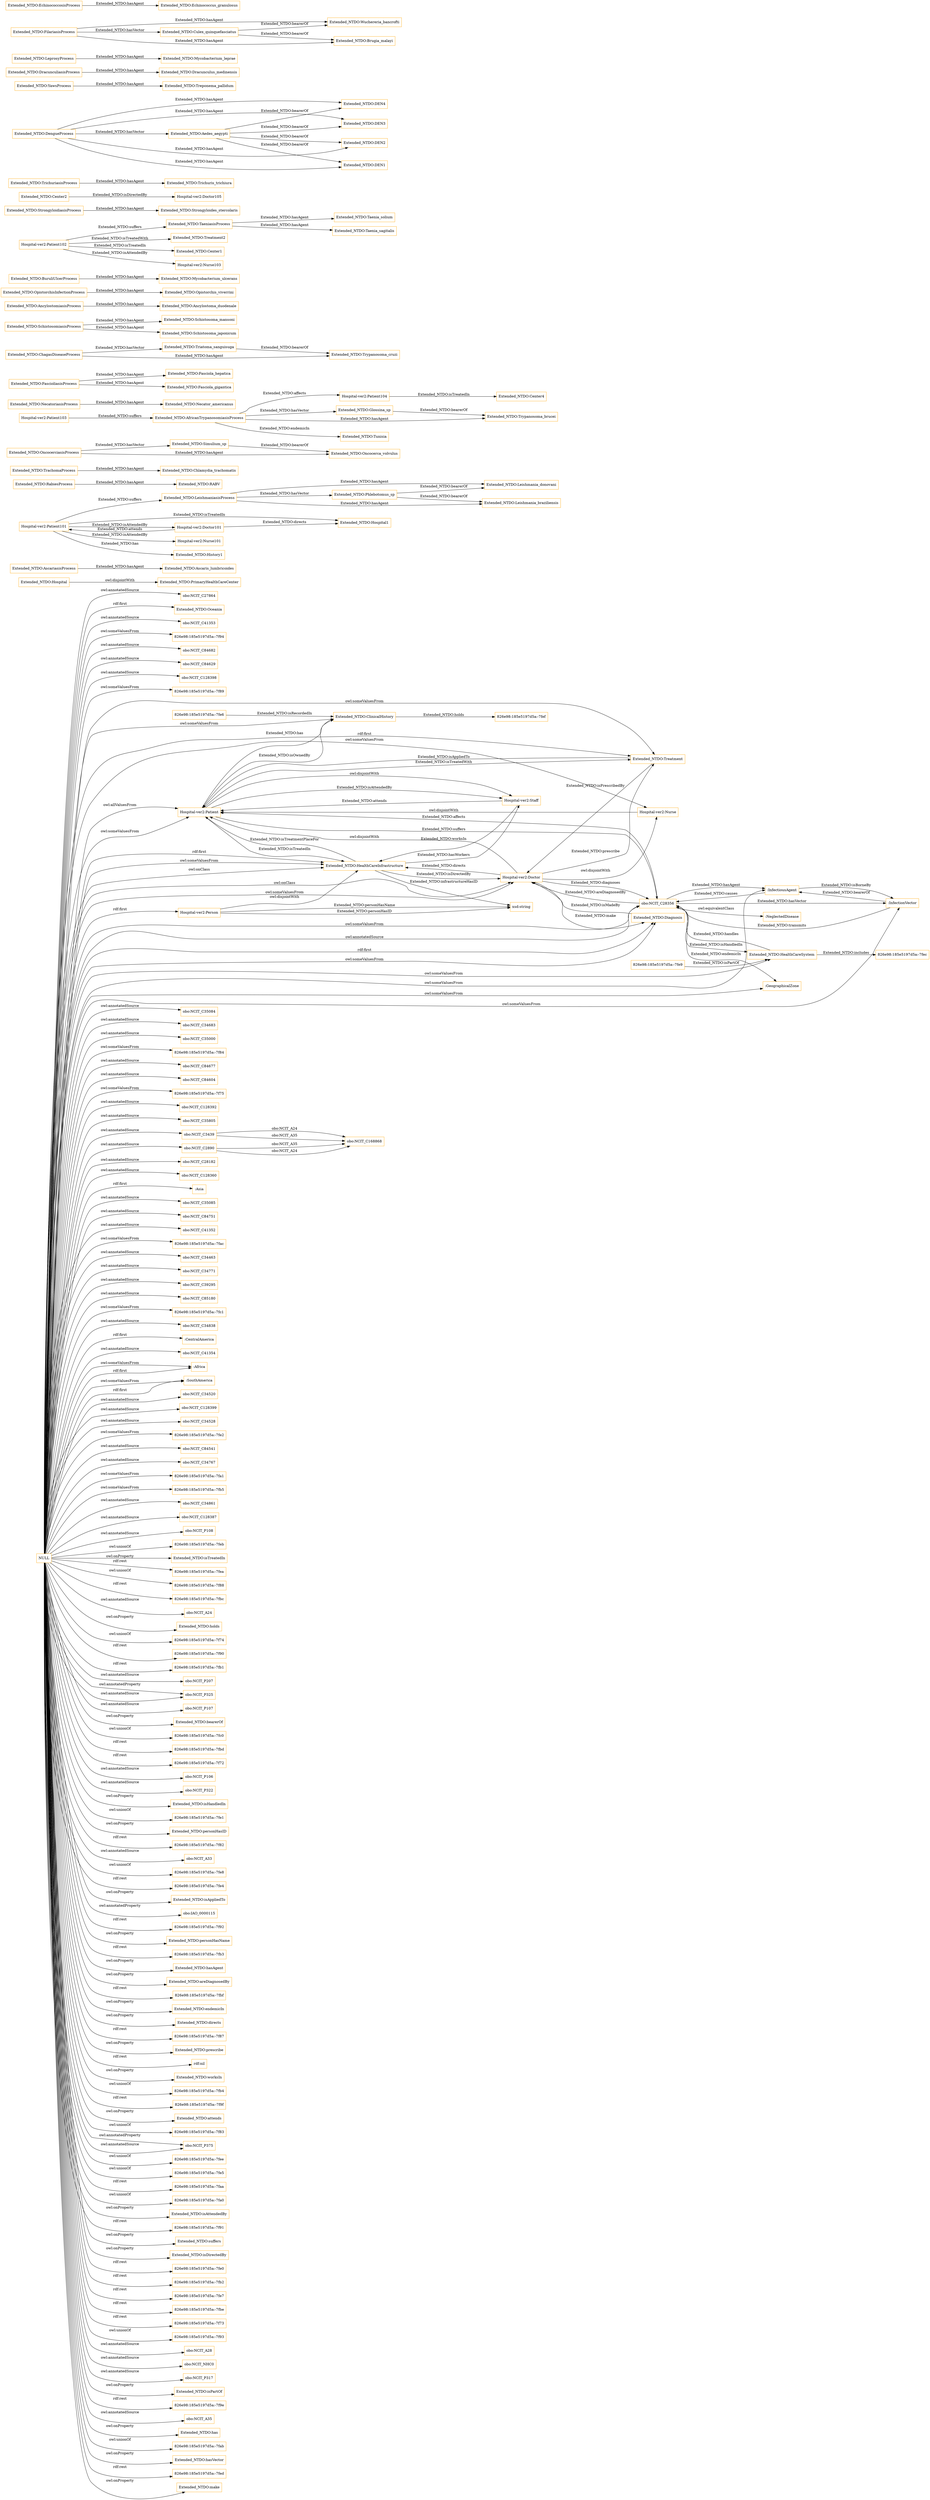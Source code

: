 digraph ar2dtool_diagram { 
rankdir=LR;
size="1501"
node [shape = rectangle, color="orange"]; "obo:NCIT_C27864" "826e98:185e5197d5a:-7fec" "Extended_NTDO:Oceania" "obo:NCIT_C41353" "826e98:185e5197d5a:-7f94" "obo:NCIT_C84682" "obo:NCIT_C84629" "obo:NCIT_C128398" "826e98:185e5197d5a:-7f89" "Hospital-ver2:Patient" "obo:NCIT_C35084" "obo:NCIT_C34683" "obo:NCIT_C35000" ":InfectiousAgent" "826e98:185e5197d5a:-7fe6" "826e98:185e5197d5a:-7f84" "Hospital-ver2:Doctor" "obo:NCIT_C84677" "obo:NCIT_C84604" "Extended_NTDO:ClinicalHistory" "826e98:185e5197d5a:-7f75" "obo:NCIT_C128392" "Extended_NTDO:HealthCareSystem" "obo:NCIT_C35805" "obo:NCIT_C2890" "obo:NCIT_C28182" "obo:NCIT_C128360" ":Asia" "obo:NCIT_C35085" ":InfectionVector" "826e98:185e5197d5a:-7fef" "Extended_NTDO:HealthCareInfrastructure" ":NeglectedDisease" "obo:NCIT_C84751" "obo:NCIT_C41352" "Extended_NTDO:Treatment" "Extended_NTDO:PrimaryHealthCareCenter" "826e98:185e5197d5a:-7fac" "obo:NCIT_C34463" "obo:NCIT_C34771" "Extended_NTDO:Hospital" "obo:NCIT_C3439" "obo:NCIT_C39295" "obo:NCIT_C85180" "826e98:185e5197d5a:-7fc1" ":GeographicalZone" "Extended_NTDO:Diagnosis" "826e98:185e5197d5a:-7fe9" "obo:NCIT_C34838" "Hospital-ver2:Nurse" ":CentralAmerica" "obo:NCIT_C41354" ":Africa" ":SouthAmerica" "obo:NCIT_C34520" "obo:NCIT_C128399" "Hospital-ver2:Staff" "obo:NCIT_C34528" "826e98:185e5197d5a:-7fe2" "obo:NCIT_C84541" "obo:NCIT_C34767" "Hospital-ver2:Person" "826e98:185e5197d5a:-7fa1" "826e98:185e5197d5a:-7fb5" "obo:NCIT_C28356" "obo:NCIT_C34861" "obo:NCIT_C128387" ; /*classes style*/
	"Extended_NTDO:AscariasisProcess" -> "Extended_NTDO:Ascaris_lumbricoides" [ label = "Extended_NTDO:hasAgent" ];
	"Extended_NTDO:Phlebotomus_sp" -> "Extended_NTDO:Leishmania_donovani" [ label = "Extended_NTDO:bearerOf" ];
	"Extended_NTDO:Phlebotomus_sp" -> "Extended_NTDO:Leishmania_braziliensis" [ label = "Extended_NTDO:bearerOf" ];
	"Extended_NTDO:RabiesProcess" -> "Extended_NTDO:RABV" [ label = "Extended_NTDO:hasAgent" ];
	"obo:NCIT_C2890" -> "obo:NCIT_C168868" [ label = "obo:NCIT_A35" ];
	"obo:NCIT_C2890" -> "obo:NCIT_C168868" [ label = "obo:NCIT_A24" ];
	"Extended_NTDO:TrachomaProcess" -> "Extended_NTDO:Chlamydia_trachomatis" [ label = "Extended_NTDO:hasAgent" ];
	"Extended_NTDO:OncocerciasisProcess" -> "Extended_NTDO:Simulium_sp" [ label = "Extended_NTDO:hasVector" ];
	"Extended_NTDO:OncocerciasisProcess" -> "Extended_NTDO:Oncocerca_volvulus" [ label = "Extended_NTDO:hasAgent" ];
	"Hospital-ver2:Nurse" -> "Hospital-ver2:Patient" [ label = "owl:disjointWith" ];
	"Hospital-ver2:Patient104" -> "Extended_NTDO:Center4" [ label = "Extended_NTDO:isTreatedIn" ];
	"Extended_NTDO:NecatoriasisProcess" -> "Extended_NTDO:Necator_americanus" [ label = "Extended_NTDO:hasAgent" ];
	"Extended_NTDO:FascioliasisProcess" -> "Extended_NTDO:Fasciola_hepatica" [ label = "Extended_NTDO:hasAgent" ];
	"Extended_NTDO:FascioliasisProcess" -> "Extended_NTDO:Fasciola_gigantica" [ label = "Extended_NTDO:hasAgent" ];
	"Extended_NTDO:AfricanTrypanosomiasisProcess" -> "Extended_NTDO:Glossina_sp" [ label = "Extended_NTDO:hasVector" ];
	"Extended_NTDO:AfricanTrypanosomiasisProcess" -> "Extended_NTDO:Trypanosoma_brucei" [ label = "Extended_NTDO:hasAgent" ];
	"Extended_NTDO:AfricanTrypanosomiasisProcess" -> "Extended_NTDO:Tunisia" [ label = "Extended_NTDO:endemicIn" ];
	"Extended_NTDO:AfricanTrypanosomiasisProcess" -> "Hospital-ver2:Patient104" [ label = "Extended_NTDO:affects" ];
	"obo:NCIT_C3439" -> "obo:NCIT_C168868" [ label = "obo:NCIT_A24" ];
	"obo:NCIT_C3439" -> "obo:NCIT_C168868" [ label = "obo:NCIT_A35" ];
	"Hospital-ver2:Patient" -> "Hospital-ver2:Staff" [ label = "owl:disjointWith" ];
	"Extended_NTDO:Triatoma_sanguisuga" -> "Extended_NTDO:Trypanosoma_cruzi" [ label = "Extended_NTDO:bearerOf" ];
	"Extended_NTDO:Simulium_sp" -> "Extended_NTDO:Oncocerca_volvulus" [ label = "Extended_NTDO:bearerOf" ];
	"Extended_NTDO:SchistosomiasisProcess" -> "Extended_NTDO:Schistosoma_mansoni" [ label = "Extended_NTDO:hasAgent" ];
	"Extended_NTDO:SchistosomiasisProcess" -> "Extended_NTDO:Schistosoma_japonicum" [ label = "Extended_NTDO:hasAgent" ];
	"Hospital-ver2:Patient103" -> "Extended_NTDO:AfricanTrypanosomiasisProcess" [ label = "Extended_NTDO:suffers" ];
	"obo:NCIT_C28356" -> ":NeglectedDisease" [ label = "owl:equivalentClass" ];
	"Hospital-ver2:Doctor" -> "Hospital-ver2:Patient" [ label = "owl:disjointWith" ];
	"Hospital-ver2:Doctor" -> "Hospital-ver2:Nurse" [ label = "owl:disjointWith" ];
	"Extended_NTDO:ChagasDiseaseProcess" -> "Extended_NTDO:Triatoma_sanguisuga" [ label = "Extended_NTDO:hasVector" ];
	"Extended_NTDO:ChagasDiseaseProcess" -> "Extended_NTDO:Trypanosoma_cruzi" [ label = "Extended_NTDO:hasAgent" ];
	"Extended_NTDO:Hospital" -> "Extended_NTDO:PrimaryHealthCareCenter" [ label = "owl:disjointWith" ];
	"Extended_NTDO:LeishmaniasisProcess" -> "Extended_NTDO:Phlebotomus_sp" [ label = "Extended_NTDO:hasVector" ];
	"Extended_NTDO:LeishmaniasisProcess" -> "Extended_NTDO:Leishmania_donovani" [ label = "Extended_NTDO:hasAgent" ];
	"Extended_NTDO:LeishmaniasisProcess" -> "Extended_NTDO:Leishmania_braziliensis" [ label = "Extended_NTDO:hasAgent" ];
	"Extended_NTDO:AncylostomiasisProcess" -> "Extended_NTDO:Ancylostoma_duodenale" [ label = "Extended_NTDO:hasAgent" ];
	"Extended_NTDO:OpistorchisInfectionProcess" -> "Extended_NTDO:Opistorchis_viverrini" [ label = "Extended_NTDO:hasAgent" ];
	"Extended_NTDO:BuruliUlcerProcess" -> "Extended_NTDO:Mycobacterium_ulcerans" [ label = "Extended_NTDO:hasAgent" ];
	"Hospital-ver2:Patient102" -> "Extended_NTDO:TaeniasisProcess" [ label = "Extended_NTDO:suffers" ];
	"Hospital-ver2:Patient102" -> "Extended_NTDO:Treatment2" [ label = "Extended_NTDO:isTreatedWith" ];
	"Hospital-ver2:Patient102" -> "Extended_NTDO:Center1" [ label = "Extended_NTDO:isTreatedIn" ];
	"Hospital-ver2:Patient102" -> "Hospital-ver2:Nurse103" [ label = "Extended_NTDO:isAttendedBy" ];
	"NULL" -> "obo:NCIT_P108" [ label = "owl:annotatedSource" ];
	"NULL" -> "826e98:185e5197d5a:-7feb" [ label = "owl:unionOf" ];
	"NULL" -> "Extended_NTDO:isTreatedIn" [ label = "owl:onProperty" ];
	"NULL" -> "Hospital-ver2:Doctor" [ label = "owl:onClass" ];
	"NULL" -> "826e98:185e5197d5a:-7fea" [ label = "rdf:rest" ];
	"NULL" -> "obo:NCIT_C34463" [ label = "owl:annotatedSource" ];
	"NULL" -> "826e98:185e5197d5a:-7f88" [ label = "owl:unionOf" ];
	"NULL" -> "826e98:185e5197d5a:-7fbc" [ label = "rdf:rest" ];
	"NULL" -> "obo:NCIT_A24" [ label = "owl:annotatedSource" ];
	"NULL" -> "Extended_NTDO:holds" [ label = "owl:onProperty" ];
	"NULL" -> "826e98:185e5197d5a:-7f74" [ label = "owl:unionOf" ];
	"NULL" -> "Extended_NTDO:HealthCareSystem" [ label = "owl:someValuesFrom" ];
	"NULL" -> "Hospital-ver2:Person" [ label = "rdf:first" ];
	"NULL" -> "826e98:185e5197d5a:-7f90" [ label = "rdf:rest" ];
	"NULL" -> "obo:NCIT_C128392" [ label = "owl:annotatedSource" ];
	"NULL" -> "Extended_NTDO:Diagnosis" [ label = "rdf:first" ];
	"NULL" -> "Hospital-ver2:Doctor" [ label = "owl:someValuesFrom" ];
	"NULL" -> "826e98:185e5197d5a:-7fb1" [ label = "rdf:rest" ];
	"NULL" -> "obo:NCIT_C41352" [ label = "owl:annotatedSource" ];
	"NULL" -> "obo:NCIT_C35000" [ label = "owl:annotatedSource" ];
	"NULL" -> "obo:NCIT_P207" [ label = "owl:annotatedSource" ];
	"NULL" -> "obo:NCIT_C128387" [ label = "owl:annotatedSource" ];
	"NULL" -> "obo:NCIT_P325" [ label = "owl:annotatedSource" ];
	"NULL" -> "obo:NCIT_P107" [ label = "owl:annotatedSource" ];
	"NULL" -> "Extended_NTDO:bearerOf" [ label = "owl:onProperty" ];
	"NULL" -> "826e98:185e5197d5a:-7fc0" [ label = "owl:unionOf" ];
	"NULL" -> "826e98:185e5197d5a:-7fbd" [ label = "rdf:rest" ];
	"NULL" -> "826e98:185e5197d5a:-7f72" [ label = "rdf:rest" ];
	"NULL" -> "826e98:185e5197d5a:-7fac" [ label = "owl:someValuesFrom" ];
	"NULL" -> "obo:NCIT_P106" [ label = "owl:annotatedSource" ];
	"NULL" -> "826e98:185e5197d5a:-7f94" [ label = "owl:someValuesFrom" ];
	"NULL" -> "obo:NCIT_P322" [ label = "owl:annotatedSource" ];
	"NULL" -> "obo:NCIT_C34683" [ label = "owl:annotatedSource" ];
	"NULL" -> "Extended_NTDO:isHandledIn" [ label = "owl:onProperty" ];
	"NULL" -> "826e98:185e5197d5a:-7fe1" [ label = "owl:unionOf" ];
	"NULL" -> ":CentralAmerica" [ label = "rdf:first" ];
	"NULL" -> "Extended_NTDO:personHasID" [ label = "owl:onProperty" ];
	"NULL" -> "obo:NCIT_C28182" [ label = "owl:annotatedSource" ];
	"NULL" -> "826e98:185e5197d5a:-7f82" [ label = "rdf:rest" ];
	"NULL" -> "826e98:185e5197d5a:-7f89" [ label = "owl:someValuesFrom" ];
	"NULL" -> "Extended_NTDO:Diagnosis" [ label = "owl:someValuesFrom" ];
	"NULL" -> ":InfectiousAgent" [ label = "owl:someValuesFrom" ];
	"NULL" -> "obo:NCIT_A33" [ label = "owl:annotatedSource" ];
	"NULL" -> "826e98:185e5197d5a:-7fe8" [ label = "owl:unionOf" ];
	"NULL" -> "826e98:185e5197d5a:-7fe4" [ label = "rdf:rest" ];
	"NULL" -> "Extended_NTDO:isAppliedTo" [ label = "owl:onProperty" ];
	"NULL" -> "obo:NCIT_C34520" [ label = "owl:annotatedSource" ];
	"NULL" -> "obo:IAO_0000115" [ label = "owl:annotatedProperty" ];
	"NULL" -> "obo:NCIT_C84629" [ label = "owl:annotatedSource" ];
	"NULL" -> "Extended_NTDO:HealthCareInfrastructure" [ label = "rdf:first" ];
	"NULL" -> "obo:NCIT_C2890" [ label = "owl:annotatedSource" ];
	"NULL" -> "826e98:185e5197d5a:-7f92" [ label = "rdf:rest" ];
	"NULL" -> "Extended_NTDO:personHasName" [ label = "owl:onProperty" ];
	"NULL" -> ":InfectionVector" [ label = "owl:someValuesFrom" ];
	"NULL" -> "826e98:185e5197d5a:-7f84" [ label = "owl:someValuesFrom" ];
	"NULL" -> "obo:NCIT_C84541" [ label = "owl:annotatedSource" ];
	"NULL" -> "obo:NCIT_C41354" [ label = "owl:annotatedSource" ];
	"NULL" -> "Extended_NTDO:HealthCareInfrastructure" [ label = "owl:someValuesFrom" ];
	"NULL" -> "826e98:185e5197d5a:-7fb3" [ label = "rdf:rest" ];
	"NULL" -> "Extended_NTDO:hasAgent" [ label = "owl:onProperty" ];
	"NULL" -> "obo:NCIT_C34528" [ label = "owl:annotatedSource" ];
	"NULL" -> "Hospital-ver2:Nurse" [ label = "owl:someValuesFrom" ];
	"NULL" -> "Hospital-ver2:Patient" [ label = "owl:allValuesFrom" ];
	"NULL" -> "obo:NCIT_C34771" [ label = "owl:annotatedSource" ];
	"NULL" -> "Extended_NTDO:areDiagnosedBy" [ label = "owl:onProperty" ];
	"NULL" -> "826e98:185e5197d5a:-7fbf" [ label = "rdf:rest" ];
	"NULL" -> "Extended_NTDO:endemicIn" [ label = "owl:onProperty" ];
	"NULL" -> "Extended_NTDO:directs" [ label = "owl:onProperty" ];
	"NULL" -> "obo:NCIT_C84677" [ label = "owl:annotatedSource" ];
	"NULL" -> "obo:NCIT_C34838" [ label = "owl:annotatedSource" ];
	"NULL" -> "826e98:185e5197d5a:-7f87" [ label = "rdf:rest" ];
	"NULL" -> "Extended_NTDO:prescribe" [ label = "owl:onProperty" ];
	"NULL" -> "rdf:nil" [ label = "rdf:rest" ];
	"NULL" -> "Extended_NTDO:worksIn" [ label = "owl:onProperty" ];
	"NULL" -> "obo:NCIT_C128399" [ label = "owl:annotatedSource" ];
	"NULL" -> "Extended_NTDO:Treatment" [ label = "owl:someValuesFrom" ];
	"NULL" -> "Extended_NTDO:Treatment" [ label = "rdf:first" ];
	"NULL" -> "826e98:185e5197d5a:-7fb4" [ label = "owl:unionOf" ];
	"NULL" -> "826e98:185e5197d5a:-7f9f" [ label = "rdf:rest" ];
	"NULL" -> "obo:NCIT_C27864" [ label = "owl:annotatedSource" ];
	"NULL" -> "obo:NCIT_C84682" [ label = "owl:annotatedSource" ];
	"NULL" -> "obo:NCIT_C34861" [ label = "owl:annotatedSource" ];
	"NULL" -> "Extended_NTDO:attends" [ label = "owl:onProperty" ];
	"NULL" -> ":GeographicalZone" [ label = "owl:someValuesFrom" ];
	"NULL" -> "826e98:185e5197d5a:-7f83" [ label = "owl:unionOf" ];
	"NULL" -> "obo:NCIT_C3439" [ label = "owl:annotatedSource" ];
	"NULL" -> "obo:NCIT_P375" [ label = "owl:annotatedSource" ];
	"NULL" -> "obo:NCIT_C35805" [ label = "owl:annotatedSource" ];
	"NULL" -> "826e98:185e5197d5a:-7fe2" [ label = "owl:someValuesFrom" ];
	"NULL" -> "826e98:185e5197d5a:-7fee" [ label = "owl:unionOf" ];
	"NULL" -> "obo:NCIT_C28356" [ label = "owl:annotatedSource" ];
	"NULL" -> "826e98:185e5197d5a:-7f75" [ label = "owl:someValuesFrom" ];
	"NULL" -> "826e98:185e5197d5a:-7fe5" [ label = "owl:unionOf" ];
	"NULL" -> "826e98:185e5197d5a:-7fb5" [ label = "owl:someValuesFrom" ];
	"NULL" -> "826e98:185e5197d5a:-7faa" [ label = "rdf:rest" ];
	"NULL" -> "826e98:185e5197d5a:-7fa0" [ label = "owl:unionOf" ];
	"NULL" -> "Extended_NTDO:HealthCareInfrastructure" [ label = "owl:onClass" ];
	"NULL" -> "obo:NCIT_C128360" [ label = "owl:annotatedSource" ];
	"NULL" -> "Extended_NTDO:isAttendedBy" [ label = "owl:onProperty" ];
	"NULL" -> "obo:NCIT_P375" [ label = "owl:annotatedProperty" ];
	"NULL" -> "826e98:185e5197d5a:-7f91" [ label = "rdf:rest" ];
	"NULL" -> "Extended_NTDO:suffers" [ label = "owl:onProperty" ];
	"NULL" -> "Extended_NTDO:isDirectedBy" [ label = "owl:onProperty" ];
	"NULL" -> "826e98:185e5197d5a:-7fe0" [ label = "rdf:rest" ];
	"NULL" -> ":Asia" [ label = "rdf:first" ];
	"NULL" -> ":Africa" [ label = "rdf:first" ];
	"NULL" -> "obo:NCIT_C39295" [ label = "owl:annotatedSource" ];
	"NULL" -> "826e98:185e5197d5a:-7fb2" [ label = "rdf:rest" ];
	"NULL" -> "obo:NCIT_P325" [ label = "owl:annotatedProperty" ];
	"NULL" -> "826e98:185e5197d5a:-7fa1" [ label = "owl:someValuesFrom" ];
	"NULL" -> "obo:NCIT_C41353" [ label = "owl:annotatedSource" ];
	"NULL" -> "Extended_NTDO:Oceania" [ label = "rdf:first" ];
	"NULL" -> ":SouthAmerica" [ label = "rdf:first" ];
	"NULL" -> "obo:NCIT_C85180" [ label = "owl:annotatedSource" ];
	"NULL" -> ":Africa" [ label = "owl:someValuesFrom" ];
	"NULL" -> "826e98:185e5197d5a:-7fe7" [ label = "rdf:rest" ];
	"NULL" -> "obo:NCIT_C84604" [ label = "owl:annotatedSource" ];
	"NULL" -> "826e98:185e5197d5a:-7fbe" [ label = "rdf:rest" ];
	"NULL" -> "826e98:185e5197d5a:-7fc1" [ label = "owl:someValuesFrom" ];
	"NULL" -> "Hospital-ver2:Patient" [ label = "owl:someValuesFrom" ];
	"NULL" -> "826e98:185e5197d5a:-7f73" [ label = "rdf:rest" ];
	"NULL" -> "826e98:185e5197d5a:-7f93" [ label = "owl:unionOf" ];
	"NULL" -> "obo:NCIT_A28" [ label = "owl:annotatedSource" ];
	"NULL" -> "obo:NCIT_NHC0" [ label = "owl:annotatedSource" ];
	"NULL" -> "obo:NCIT_P317" [ label = "owl:annotatedSource" ];
	"NULL" -> "Extended_NTDO:isPartOf" [ label = "owl:onProperty" ];
	"NULL" -> "obo:NCIT_C35085" [ label = "owl:annotatedSource" ];
	"NULL" -> "obo:NCIT_C128398" [ label = "owl:annotatedSource" ];
	"NULL" -> ":SouthAmerica" [ label = "owl:someValuesFrom" ];
	"NULL" -> "826e98:185e5197d5a:-7f9e" [ label = "rdf:rest" ];
	"NULL" -> "obo:NCIT_C84751" [ label = "owl:annotatedSource" ];
	"NULL" -> "obo:NCIT_A35" [ label = "owl:annotatedSource" ];
	"NULL" -> "obo:NCIT_C35084" [ label = "owl:annotatedSource" ];
	"NULL" -> "Extended_NTDO:has" [ label = "owl:onProperty" ];
	"NULL" -> "obo:NCIT_C34767" [ label = "owl:annotatedSource" ];
	"NULL" -> "826e98:185e5197d5a:-7fab" [ label = "owl:unionOf" ];
	"NULL" -> "Extended_NTDO:hasVector" [ label = "owl:onProperty" ];
	"NULL" -> "Extended_NTDO:ClinicalHistory" [ label = "owl:someValuesFrom" ];
	"NULL" -> "826e98:185e5197d5a:-7fed" [ label = "rdf:rest" ];
	"NULL" -> "Extended_NTDO:make" [ label = "owl:onProperty" ];
	"NULL" -> "obo:NCIT_C28356" [ label = "owl:someValuesFrom" ];
	"Extended_NTDO:StrongyloidiasisProcess" -> "Extended_NTDO:Strongyloides_stercolaris" [ label = "Extended_NTDO:hasAgent" ];
	"Extended_NTDO:Center2" -> "Hospital-ver2:Doctor105" [ label = "Extended_NTDO:isDirectedBy" ];
	"Extended_NTDO:TaeniasisProcess" -> "Extended_NTDO:Taenia_solium" [ label = "Extended_NTDO:hasAgent" ];
	"Extended_NTDO:TaeniasisProcess" -> "Extended_NTDO:Taenia_sagitalis" [ label = "Extended_NTDO:hasAgent" ];
	"Hospital-ver2:Doctor101" -> "Extended_NTDO:Hospital1" [ label = "Extended_NTDO:directs" ];
	"Hospital-ver2:Doctor101" -> "Hospital-ver2:Patient101" [ label = "Extended_NTDO:attends" ];
	"Hospital-ver2:Person" -> "Extended_NTDO:HealthCareInfrastructure" [ label = "owl:disjointWith" ];
	"Extended_NTDO:TrichuriasisProcess" -> "Extended_NTDO:Trichuris_trichiura" [ label = "Extended_NTDO:hasAgent" ];
	"Hospital-ver2:Patient101" -> "Extended_NTDO:LeishmaniasisProcess" [ label = "Extended_NTDO:suffers" ];
	"Hospital-ver2:Patient101" -> "Extended_NTDO:Hospital1" [ label = "Extended_NTDO:isTreatedIn" ];
	"Hospital-ver2:Patient101" -> "Hospital-ver2:Nurse101" [ label = "Extended_NTDO:isAttendedBy" ];
	"Hospital-ver2:Patient101" -> "Hospital-ver2:Doctor101" [ label = "Extended_NTDO:isAttendedBy" ];
	"Hospital-ver2:Patient101" -> "Extended_NTDO:History1" [ label = "Extended_NTDO:has" ];
	"Extended_NTDO:Aedes_aegypti" -> "Extended_NTDO:DEN4" [ label = "Extended_NTDO:bearerOf" ];
	"Extended_NTDO:Aedes_aegypti" -> "Extended_NTDO:DEN3" [ label = "Extended_NTDO:bearerOf" ];
	"Extended_NTDO:Aedes_aegypti" -> "Extended_NTDO:DEN2" [ label = "Extended_NTDO:bearerOf" ];
	"Extended_NTDO:Aedes_aegypti" -> "Extended_NTDO:DEN1" [ label = "Extended_NTDO:bearerOf" ];
	"Extended_NTDO:YawsProcess" -> "Extended_NTDO:Treponema_pallidum" [ label = "Extended_NTDO:hasAgent" ];
	"Extended_NTDO:DracunculiasisProcess" -> "Extended_NTDO:Dracunculus_medinensis" [ label = "Extended_NTDO:hasAgent" ];
	"Extended_NTDO:LeprosyProcess" -> "Extended_NTDO:Mycobacterium_leprae" [ label = "Extended_NTDO:hasAgent" ];
	"Extended_NTDO:Glossina_sp" -> "Extended_NTDO:Trypanosoma_brucei" [ label = "Extended_NTDO:bearerOf" ];
	"Extended_NTDO:FilariasisProcess" -> "Extended_NTDO:Culex_quinquefasciatus" [ label = "Extended_NTDO:hasVector" ];
	"Extended_NTDO:FilariasisProcess" -> "Extended_NTDO:Wuchereria_bancrofti" [ label = "Extended_NTDO:hasAgent" ];
	"Extended_NTDO:FilariasisProcess" -> "Extended_NTDO:Brugia_malayi" [ label = "Extended_NTDO:hasAgent" ];
	"Extended_NTDO:DengueProcess" -> "Extended_NTDO:Aedes_aegypti" [ label = "Extended_NTDO:hasVector" ];
	"Extended_NTDO:DengueProcess" -> "Extended_NTDO:DEN4" [ label = "Extended_NTDO:hasAgent" ];
	"Extended_NTDO:DengueProcess" -> "Extended_NTDO:DEN3" [ label = "Extended_NTDO:hasAgent" ];
	"Extended_NTDO:DengueProcess" -> "Extended_NTDO:DEN2" [ label = "Extended_NTDO:hasAgent" ];
	"Extended_NTDO:DengueProcess" -> "Extended_NTDO:DEN1" [ label = "Extended_NTDO:hasAgent" ];
	"Extended_NTDO:Culex_quinquefasciatus" -> "Extended_NTDO:Wuchereria_bancrofti" [ label = "Extended_NTDO:bearerOf" ];
	"Extended_NTDO:Culex_quinquefasciatus" -> "Extended_NTDO:Brugia_malayi" [ label = "Extended_NTDO:bearerOf" ];
	"Extended_NTDO:EchinococcosisProcess" -> "Extended_NTDO:Echinococcus_granulosus" [ label = "Extended_NTDO:hasAgent" ];
	"Extended_NTDO:HealthCareInfrastructure" -> "xsd:string" [ label = "Extended_NTDO:infrastructureHasID" ];
	"Extended_NTDO:ClinicalHistory" -> "Hospital-ver2:Patient" [ label = "Extended_NTDO:isOwnedBy" ];
	":InfectionVector" -> ":InfectiousAgent" [ label = "Extended_NTDO:bearerOf" ];
	"826e98:185e5197d5a:-7fe9" -> "Extended_NTDO:HealthCareSystem" [ label = "Extended_NTDO:isPartOf" ];
	":InfectionVector" -> "obo:NCIT_C28356" [ label = "Extended_NTDO:transmits" ];
	"Hospital-ver2:Patient" -> "Hospital-ver2:Staff" [ label = "Extended_NTDO:isAttendedBy" ];
	"Hospital-ver2:Patient" -> "Extended_NTDO:Treatment" [ label = "Extended_NTDO:isTreatedWith" ];
	"826e98:185e5197d5a:-7fe6" -> "Extended_NTDO:ClinicalHistory" [ label = "Extended_NTDO:isRecordedIn" ];
	":InfectiousAgent" -> ":InfectionVector" [ label = "Extended_NTDO:isBorneBy" ];
	"obo:NCIT_C28356" -> "Hospital-ver2:Doctor" [ label = "Extended_NTDO:areDiagnosedBy" ];
	"Extended_NTDO:HealthCareInfrastructure" -> "Hospital-ver2:Staff" [ label = "Extended_NTDO:hasWorkers" ];
	"obo:NCIT_C28356" -> ":InfectiousAgent" [ label = "Extended_NTDO:hasAgent" ];
	"Hospital-ver2:Patient" -> "Extended_NTDO:HealthCareInfrastructure" [ label = "Extended_NTDO:isTreatedIn" ];
	"Hospital-ver2:Doctor" -> "Extended_NTDO:Treatment" [ label = "Extended_NTDO:prescribe" ];
	"Extended_NTDO:HealthCareSystem" -> "obo:NCIT_C28356" [ label = "Extended_NTDO:handles" ];
	"Extended_NTDO:Diagnosis" -> "Hospital-ver2:Doctor" [ label = "Extended_NTDO:isMadeBy" ];
	"Hospital-ver2:Staff" -> "Hospital-ver2:Patient" [ label = "Extended_NTDO:attends" ];
	"obo:NCIT_C28356" -> ":GeographicalZone" [ label = "Extended_NTDO:endemicIn" ];
	"Extended_NTDO:Treatment" -> "Hospital-ver2:Doctor" [ label = "Extended_NTDO:isPrescribedBy" ];
	"Hospital-ver2:Patient" -> "obo:NCIT_C28356" [ label = "Extended_NTDO:suffers" ];
	"obo:NCIT_C28356" -> "Hospital-ver2:Patient" [ label = "Extended_NTDO:affects" ];
	"Hospital-ver2:Person" -> "xsd:string" [ label = "Extended_NTDO:personHasName" ];
	"Hospital-ver2:Patient" -> "Extended_NTDO:ClinicalHistory" [ label = "Extended_NTDO:has" ];
	"Hospital-ver2:Staff" -> "Extended_NTDO:HealthCareInfrastructure" [ label = "Extended_NTDO:worksIn" ];
	"Extended_NTDO:Treatment" -> "Hospital-ver2:Patient" [ label = "Extended_NTDO:isAppliedTo" ];
	"Hospital-ver2:Doctor" -> "obo:NCIT_C28356" [ label = "Extended_NTDO:diagnoses" ];
	"Hospital-ver2:Person" -> "xsd:string" [ label = "Extended_NTDO:personHasID" ];
	":InfectiousAgent" -> "obo:NCIT_C28356" [ label = "Extended_NTDO:causes" ];
	"obo:NCIT_C28356" -> ":InfectionVector" [ label = "Extended_NTDO:hasVector" ];
	"Extended_NTDO:HealthCareInfrastructure" -> "Hospital-ver2:Doctor" [ label = "Extended_NTDO:isDirectedBy" ];
	"Hospital-ver2:Doctor" -> "Extended_NTDO:Diagnosis" [ label = "Extended_NTDO:make" ];
	"Extended_NTDO:HealthCareSystem" -> "826e98:185e5197d5a:-7fec" [ label = "Extended_NTDO:includes" ];
	"Extended_NTDO:ClinicalHistory" -> "826e98:185e5197d5a:-7fef" [ label = "Extended_NTDO:holds" ];
	"Hospital-ver2:Doctor" -> "Extended_NTDO:HealthCareInfrastructure" [ label = "Extended_NTDO:directs" ];
	"Extended_NTDO:HealthCareInfrastructure" -> "Hospital-ver2:Patient" [ label = "Extended_NTDO:isTreatmentPlaceFor" ];
	"obo:NCIT_C28356" -> "Extended_NTDO:HealthCareSystem" [ label = "Extended_NTDO:isHandledIn" ];

}

